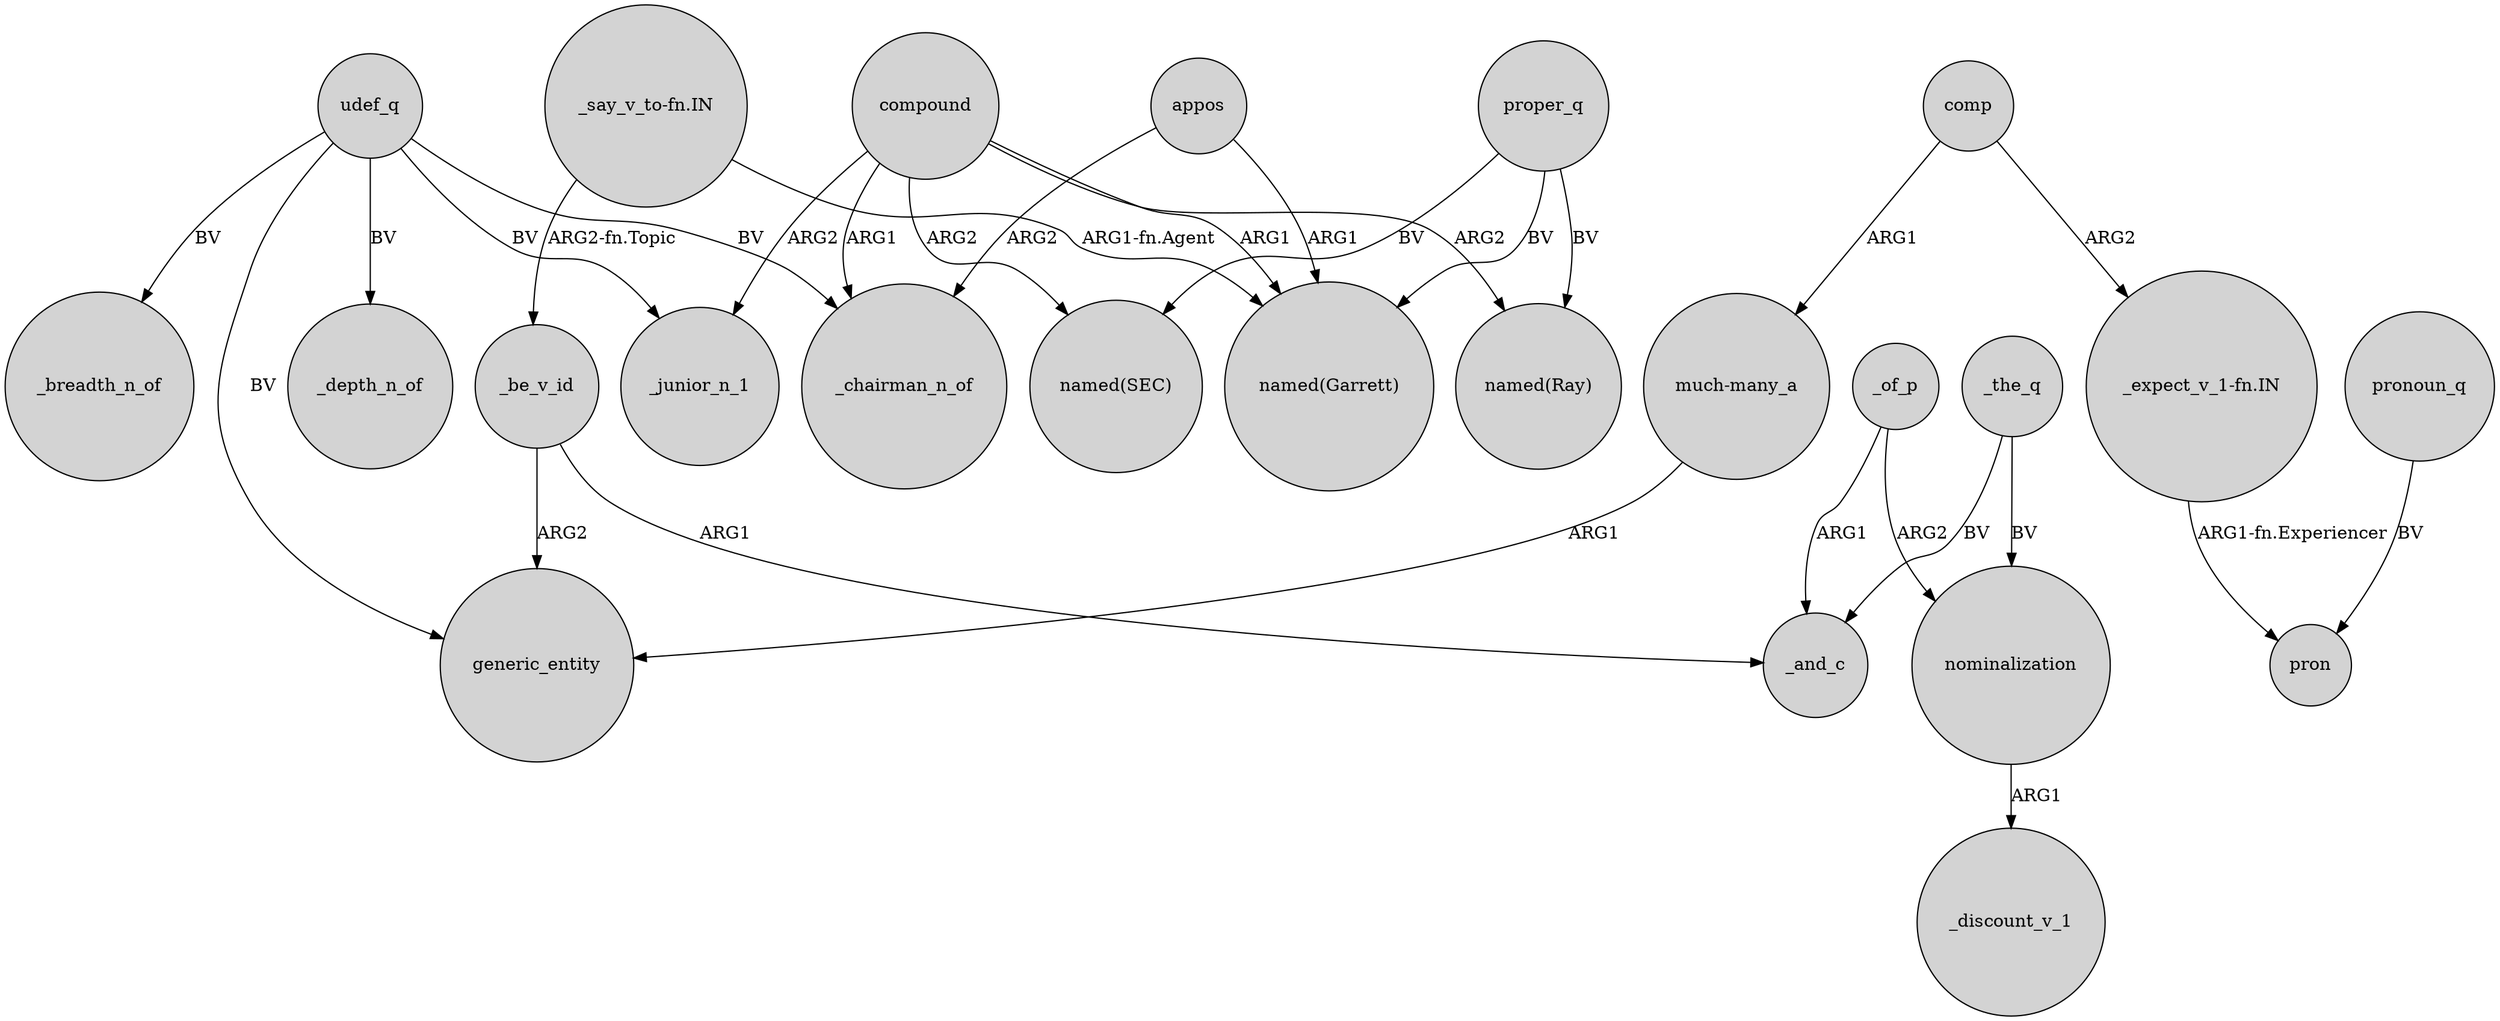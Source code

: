 digraph {
	node [shape=circle style=filled]
	_the_q -> _and_c [label=BV]
	udef_q -> generic_entity [label=BV]
	compound -> _chairman_n_of [label=ARG1]
	comp -> "_expect_v_1-fn.IN" [label=ARG2]
	"much-many_a" -> generic_entity [label=ARG1]
	appos -> "named(Garrett)" [label=ARG1]
	_be_v_id -> _and_c [label=ARG1]
	udef_q -> _depth_n_of [label=BV]
	udef_q -> _chairman_n_of [label=BV]
	proper_q -> "named(Ray)" [label=BV]
	udef_q -> _junior_n_1 [label=BV]
	proper_q -> "named(Garrett)" [label=BV]
	"_say_v_to-fn.IN" -> _be_v_id [label="ARG2-fn.Topic"]
	_be_v_id -> generic_entity [label=ARG2]
	compound -> "named(Garrett)" [label=ARG1]
	compound -> _junior_n_1 [label=ARG2]
	pronoun_q -> pron [label=BV]
	appos -> _chairman_n_of [label=ARG2]
	proper_q -> "named(SEC)" [label=BV]
	comp -> "much-many_a" [label=ARG1]
	_of_p -> nominalization [label=ARG2]
	_of_p -> _and_c [label=ARG1]
	compound -> "named(SEC)" [label=ARG2]
	"_expect_v_1-fn.IN" -> pron [label="ARG1-fn.Experiencer"]
	"_say_v_to-fn.IN" -> "named(Garrett)" [label="ARG1-fn.Agent"]
	compound -> "named(Ray)" [label=ARG2]
	udef_q -> _breadth_n_of [label=BV]
	nominalization -> _discount_v_1 [label=ARG1]
	_the_q -> nominalization [label=BV]
}
